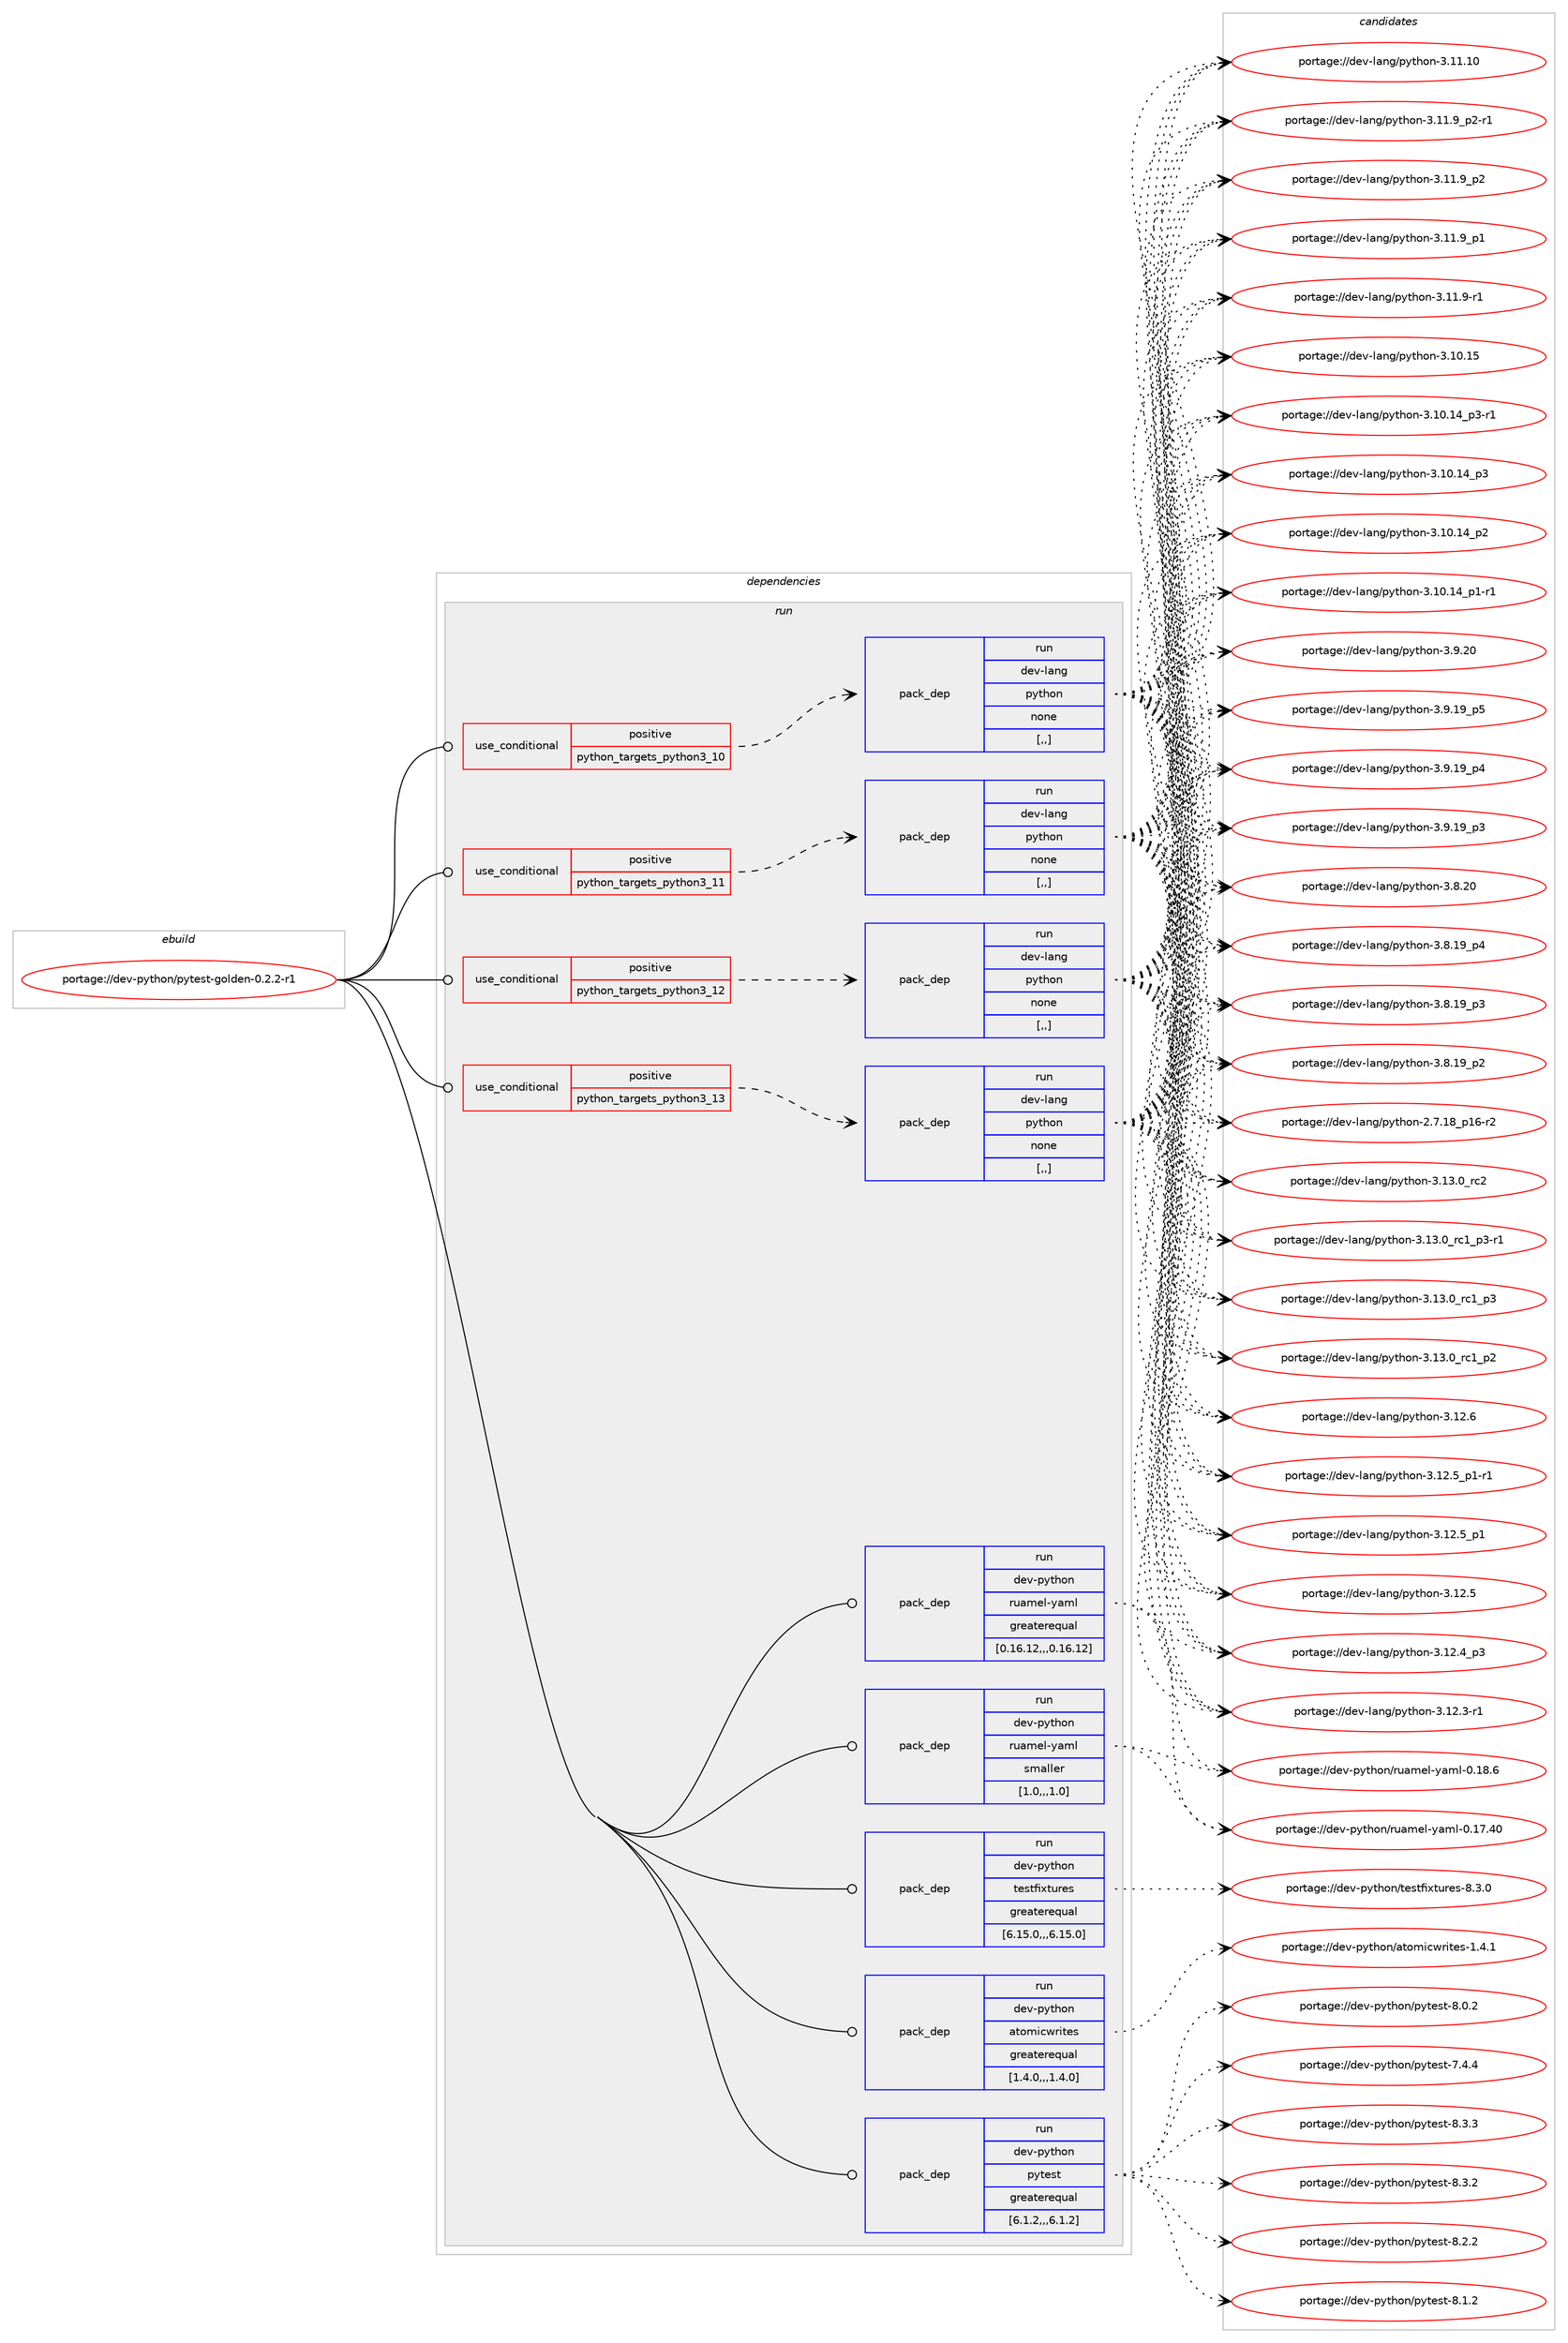 digraph prolog {

# *************
# Graph options
# *************

newrank=true;
concentrate=true;
compound=true;
graph [rankdir=LR,fontname=Helvetica,fontsize=10,ranksep=1.5];#, ranksep=2.5, nodesep=0.2];
edge  [arrowhead=vee];
node  [fontname=Helvetica,fontsize=10];

# **********
# The ebuild
# **********

subgraph cluster_leftcol {
color=gray;
label=<<i>ebuild</i>>;
id [label="portage://dev-python/pytest-golden-0.2.2-r1", color=red, width=4, href="../dev-python/pytest-golden-0.2.2-r1.svg"];
}

# ****************
# The dependencies
# ****************

subgraph cluster_midcol {
color=gray;
label=<<i>dependencies</i>>;
subgraph cluster_compile {
fillcolor="#eeeeee";
style=filled;
label=<<i>compile</i>>;
}
subgraph cluster_compileandrun {
fillcolor="#eeeeee";
style=filled;
label=<<i>compile and run</i>>;
}
subgraph cluster_run {
fillcolor="#eeeeee";
style=filled;
label=<<i>run</i>>;
subgraph cond168526 {
dependency654247 [label=<<TABLE BORDER="0" CELLBORDER="1" CELLSPACING="0" CELLPADDING="4"><TR><TD ROWSPAN="3" CELLPADDING="10">use_conditional</TD></TR><TR><TD>positive</TD></TR><TR><TD>python_targets_python3_10</TD></TR></TABLE>>, shape=none, color=red];
subgraph pack480864 {
dependency654248 [label=<<TABLE BORDER="0" CELLBORDER="1" CELLSPACING="0" CELLPADDING="4" WIDTH="220"><TR><TD ROWSPAN="6" CELLPADDING="30">pack_dep</TD></TR><TR><TD WIDTH="110">run</TD></TR><TR><TD>dev-lang</TD></TR><TR><TD>python</TD></TR><TR><TD>none</TD></TR><TR><TD>[,,]</TD></TR></TABLE>>, shape=none, color=blue];
}
dependency654247:e -> dependency654248:w [weight=20,style="dashed",arrowhead="vee"];
}
id:e -> dependency654247:w [weight=20,style="solid",arrowhead="odot"];
subgraph cond168527 {
dependency654249 [label=<<TABLE BORDER="0" CELLBORDER="1" CELLSPACING="0" CELLPADDING="4"><TR><TD ROWSPAN="3" CELLPADDING="10">use_conditional</TD></TR><TR><TD>positive</TD></TR><TR><TD>python_targets_python3_11</TD></TR></TABLE>>, shape=none, color=red];
subgraph pack480865 {
dependency654250 [label=<<TABLE BORDER="0" CELLBORDER="1" CELLSPACING="0" CELLPADDING="4" WIDTH="220"><TR><TD ROWSPAN="6" CELLPADDING="30">pack_dep</TD></TR><TR><TD WIDTH="110">run</TD></TR><TR><TD>dev-lang</TD></TR><TR><TD>python</TD></TR><TR><TD>none</TD></TR><TR><TD>[,,]</TD></TR></TABLE>>, shape=none, color=blue];
}
dependency654249:e -> dependency654250:w [weight=20,style="dashed",arrowhead="vee"];
}
id:e -> dependency654249:w [weight=20,style="solid",arrowhead="odot"];
subgraph cond168528 {
dependency654251 [label=<<TABLE BORDER="0" CELLBORDER="1" CELLSPACING="0" CELLPADDING="4"><TR><TD ROWSPAN="3" CELLPADDING="10">use_conditional</TD></TR><TR><TD>positive</TD></TR><TR><TD>python_targets_python3_12</TD></TR></TABLE>>, shape=none, color=red];
subgraph pack480866 {
dependency654252 [label=<<TABLE BORDER="0" CELLBORDER="1" CELLSPACING="0" CELLPADDING="4" WIDTH="220"><TR><TD ROWSPAN="6" CELLPADDING="30">pack_dep</TD></TR><TR><TD WIDTH="110">run</TD></TR><TR><TD>dev-lang</TD></TR><TR><TD>python</TD></TR><TR><TD>none</TD></TR><TR><TD>[,,]</TD></TR></TABLE>>, shape=none, color=blue];
}
dependency654251:e -> dependency654252:w [weight=20,style="dashed",arrowhead="vee"];
}
id:e -> dependency654251:w [weight=20,style="solid",arrowhead="odot"];
subgraph cond168529 {
dependency654253 [label=<<TABLE BORDER="0" CELLBORDER="1" CELLSPACING="0" CELLPADDING="4"><TR><TD ROWSPAN="3" CELLPADDING="10">use_conditional</TD></TR><TR><TD>positive</TD></TR><TR><TD>python_targets_python3_13</TD></TR></TABLE>>, shape=none, color=red];
subgraph pack480867 {
dependency654254 [label=<<TABLE BORDER="0" CELLBORDER="1" CELLSPACING="0" CELLPADDING="4" WIDTH="220"><TR><TD ROWSPAN="6" CELLPADDING="30">pack_dep</TD></TR><TR><TD WIDTH="110">run</TD></TR><TR><TD>dev-lang</TD></TR><TR><TD>python</TD></TR><TR><TD>none</TD></TR><TR><TD>[,,]</TD></TR></TABLE>>, shape=none, color=blue];
}
dependency654253:e -> dependency654254:w [weight=20,style="dashed",arrowhead="vee"];
}
id:e -> dependency654253:w [weight=20,style="solid",arrowhead="odot"];
subgraph pack480868 {
dependency654255 [label=<<TABLE BORDER="0" CELLBORDER="1" CELLSPACING="0" CELLPADDING="4" WIDTH="220"><TR><TD ROWSPAN="6" CELLPADDING="30">pack_dep</TD></TR><TR><TD WIDTH="110">run</TD></TR><TR><TD>dev-python</TD></TR><TR><TD>atomicwrites</TD></TR><TR><TD>greaterequal</TD></TR><TR><TD>[1.4.0,,,1.4.0]</TD></TR></TABLE>>, shape=none, color=blue];
}
id:e -> dependency654255:w [weight=20,style="solid",arrowhead="odot"];
subgraph pack480869 {
dependency654256 [label=<<TABLE BORDER="0" CELLBORDER="1" CELLSPACING="0" CELLPADDING="4" WIDTH="220"><TR><TD ROWSPAN="6" CELLPADDING="30">pack_dep</TD></TR><TR><TD WIDTH="110">run</TD></TR><TR><TD>dev-python</TD></TR><TR><TD>pytest</TD></TR><TR><TD>greaterequal</TD></TR><TR><TD>[6.1.2,,,6.1.2]</TD></TR></TABLE>>, shape=none, color=blue];
}
id:e -> dependency654256:w [weight=20,style="solid",arrowhead="odot"];
subgraph pack480870 {
dependency654257 [label=<<TABLE BORDER="0" CELLBORDER="1" CELLSPACING="0" CELLPADDING="4" WIDTH="220"><TR><TD ROWSPAN="6" CELLPADDING="30">pack_dep</TD></TR><TR><TD WIDTH="110">run</TD></TR><TR><TD>dev-python</TD></TR><TR><TD>ruamel-yaml</TD></TR><TR><TD>greaterequal</TD></TR><TR><TD>[0.16.12,,,0.16.12]</TD></TR></TABLE>>, shape=none, color=blue];
}
id:e -> dependency654257:w [weight=20,style="solid",arrowhead="odot"];
subgraph pack480871 {
dependency654258 [label=<<TABLE BORDER="0" CELLBORDER="1" CELLSPACING="0" CELLPADDING="4" WIDTH="220"><TR><TD ROWSPAN="6" CELLPADDING="30">pack_dep</TD></TR><TR><TD WIDTH="110">run</TD></TR><TR><TD>dev-python</TD></TR><TR><TD>ruamel-yaml</TD></TR><TR><TD>smaller</TD></TR><TR><TD>[1.0,,,1.0]</TD></TR></TABLE>>, shape=none, color=blue];
}
id:e -> dependency654258:w [weight=20,style="solid",arrowhead="odot"];
subgraph pack480872 {
dependency654259 [label=<<TABLE BORDER="0" CELLBORDER="1" CELLSPACING="0" CELLPADDING="4" WIDTH="220"><TR><TD ROWSPAN="6" CELLPADDING="30">pack_dep</TD></TR><TR><TD WIDTH="110">run</TD></TR><TR><TD>dev-python</TD></TR><TR><TD>testfixtures</TD></TR><TR><TD>greaterequal</TD></TR><TR><TD>[6.15.0,,,6.15.0]</TD></TR></TABLE>>, shape=none, color=blue];
}
id:e -> dependency654259:w [weight=20,style="solid",arrowhead="odot"];
}
}

# **************
# The candidates
# **************

subgraph cluster_choices {
rank=same;
color=gray;
label=<<i>candidates</i>>;

subgraph choice480864 {
color=black;
nodesep=1;
choice10010111845108971101034711212111610411111045514649514648951149950 [label="portage://dev-lang/python-3.13.0_rc2", color=red, width=4,href="../dev-lang/python-3.13.0_rc2.svg"];
choice1001011184510897110103471121211161041111104551464951464895114994995112514511449 [label="portage://dev-lang/python-3.13.0_rc1_p3-r1", color=red, width=4,href="../dev-lang/python-3.13.0_rc1_p3-r1.svg"];
choice100101118451089711010347112121116104111110455146495146489511499499511251 [label="portage://dev-lang/python-3.13.0_rc1_p3", color=red, width=4,href="../dev-lang/python-3.13.0_rc1_p3.svg"];
choice100101118451089711010347112121116104111110455146495146489511499499511250 [label="portage://dev-lang/python-3.13.0_rc1_p2", color=red, width=4,href="../dev-lang/python-3.13.0_rc1_p2.svg"];
choice10010111845108971101034711212111610411111045514649504654 [label="portage://dev-lang/python-3.12.6", color=red, width=4,href="../dev-lang/python-3.12.6.svg"];
choice1001011184510897110103471121211161041111104551464950465395112494511449 [label="portage://dev-lang/python-3.12.5_p1-r1", color=red, width=4,href="../dev-lang/python-3.12.5_p1-r1.svg"];
choice100101118451089711010347112121116104111110455146495046539511249 [label="portage://dev-lang/python-3.12.5_p1", color=red, width=4,href="../dev-lang/python-3.12.5_p1.svg"];
choice10010111845108971101034711212111610411111045514649504653 [label="portage://dev-lang/python-3.12.5", color=red, width=4,href="../dev-lang/python-3.12.5.svg"];
choice100101118451089711010347112121116104111110455146495046529511251 [label="portage://dev-lang/python-3.12.4_p3", color=red, width=4,href="../dev-lang/python-3.12.4_p3.svg"];
choice100101118451089711010347112121116104111110455146495046514511449 [label="portage://dev-lang/python-3.12.3-r1", color=red, width=4,href="../dev-lang/python-3.12.3-r1.svg"];
choice1001011184510897110103471121211161041111104551464949464948 [label="portage://dev-lang/python-3.11.10", color=red, width=4,href="../dev-lang/python-3.11.10.svg"];
choice1001011184510897110103471121211161041111104551464949465795112504511449 [label="portage://dev-lang/python-3.11.9_p2-r1", color=red, width=4,href="../dev-lang/python-3.11.9_p2-r1.svg"];
choice100101118451089711010347112121116104111110455146494946579511250 [label="portage://dev-lang/python-3.11.9_p2", color=red, width=4,href="../dev-lang/python-3.11.9_p2.svg"];
choice100101118451089711010347112121116104111110455146494946579511249 [label="portage://dev-lang/python-3.11.9_p1", color=red, width=4,href="../dev-lang/python-3.11.9_p1.svg"];
choice100101118451089711010347112121116104111110455146494946574511449 [label="portage://dev-lang/python-3.11.9-r1", color=red, width=4,href="../dev-lang/python-3.11.9-r1.svg"];
choice1001011184510897110103471121211161041111104551464948464953 [label="portage://dev-lang/python-3.10.15", color=red, width=4,href="../dev-lang/python-3.10.15.svg"];
choice100101118451089711010347112121116104111110455146494846495295112514511449 [label="portage://dev-lang/python-3.10.14_p3-r1", color=red, width=4,href="../dev-lang/python-3.10.14_p3-r1.svg"];
choice10010111845108971101034711212111610411111045514649484649529511251 [label="portage://dev-lang/python-3.10.14_p3", color=red, width=4,href="../dev-lang/python-3.10.14_p3.svg"];
choice10010111845108971101034711212111610411111045514649484649529511250 [label="portage://dev-lang/python-3.10.14_p2", color=red, width=4,href="../dev-lang/python-3.10.14_p2.svg"];
choice100101118451089711010347112121116104111110455146494846495295112494511449 [label="portage://dev-lang/python-3.10.14_p1-r1", color=red, width=4,href="../dev-lang/python-3.10.14_p1-r1.svg"];
choice10010111845108971101034711212111610411111045514657465048 [label="portage://dev-lang/python-3.9.20", color=red, width=4,href="../dev-lang/python-3.9.20.svg"];
choice100101118451089711010347112121116104111110455146574649579511253 [label="portage://dev-lang/python-3.9.19_p5", color=red, width=4,href="../dev-lang/python-3.9.19_p5.svg"];
choice100101118451089711010347112121116104111110455146574649579511252 [label="portage://dev-lang/python-3.9.19_p4", color=red, width=4,href="../dev-lang/python-3.9.19_p4.svg"];
choice100101118451089711010347112121116104111110455146574649579511251 [label="portage://dev-lang/python-3.9.19_p3", color=red, width=4,href="../dev-lang/python-3.9.19_p3.svg"];
choice10010111845108971101034711212111610411111045514656465048 [label="portage://dev-lang/python-3.8.20", color=red, width=4,href="../dev-lang/python-3.8.20.svg"];
choice100101118451089711010347112121116104111110455146564649579511252 [label="portage://dev-lang/python-3.8.19_p4", color=red, width=4,href="../dev-lang/python-3.8.19_p4.svg"];
choice100101118451089711010347112121116104111110455146564649579511251 [label="portage://dev-lang/python-3.8.19_p3", color=red, width=4,href="../dev-lang/python-3.8.19_p3.svg"];
choice100101118451089711010347112121116104111110455146564649579511250 [label="portage://dev-lang/python-3.8.19_p2", color=red, width=4,href="../dev-lang/python-3.8.19_p2.svg"];
choice100101118451089711010347112121116104111110455046554649569511249544511450 [label="portage://dev-lang/python-2.7.18_p16-r2", color=red, width=4,href="../dev-lang/python-2.7.18_p16-r2.svg"];
dependency654248:e -> choice10010111845108971101034711212111610411111045514649514648951149950:w [style=dotted,weight="100"];
dependency654248:e -> choice1001011184510897110103471121211161041111104551464951464895114994995112514511449:w [style=dotted,weight="100"];
dependency654248:e -> choice100101118451089711010347112121116104111110455146495146489511499499511251:w [style=dotted,weight="100"];
dependency654248:e -> choice100101118451089711010347112121116104111110455146495146489511499499511250:w [style=dotted,weight="100"];
dependency654248:e -> choice10010111845108971101034711212111610411111045514649504654:w [style=dotted,weight="100"];
dependency654248:e -> choice1001011184510897110103471121211161041111104551464950465395112494511449:w [style=dotted,weight="100"];
dependency654248:e -> choice100101118451089711010347112121116104111110455146495046539511249:w [style=dotted,weight="100"];
dependency654248:e -> choice10010111845108971101034711212111610411111045514649504653:w [style=dotted,weight="100"];
dependency654248:e -> choice100101118451089711010347112121116104111110455146495046529511251:w [style=dotted,weight="100"];
dependency654248:e -> choice100101118451089711010347112121116104111110455146495046514511449:w [style=dotted,weight="100"];
dependency654248:e -> choice1001011184510897110103471121211161041111104551464949464948:w [style=dotted,weight="100"];
dependency654248:e -> choice1001011184510897110103471121211161041111104551464949465795112504511449:w [style=dotted,weight="100"];
dependency654248:e -> choice100101118451089711010347112121116104111110455146494946579511250:w [style=dotted,weight="100"];
dependency654248:e -> choice100101118451089711010347112121116104111110455146494946579511249:w [style=dotted,weight="100"];
dependency654248:e -> choice100101118451089711010347112121116104111110455146494946574511449:w [style=dotted,weight="100"];
dependency654248:e -> choice1001011184510897110103471121211161041111104551464948464953:w [style=dotted,weight="100"];
dependency654248:e -> choice100101118451089711010347112121116104111110455146494846495295112514511449:w [style=dotted,weight="100"];
dependency654248:e -> choice10010111845108971101034711212111610411111045514649484649529511251:w [style=dotted,weight="100"];
dependency654248:e -> choice10010111845108971101034711212111610411111045514649484649529511250:w [style=dotted,weight="100"];
dependency654248:e -> choice100101118451089711010347112121116104111110455146494846495295112494511449:w [style=dotted,weight="100"];
dependency654248:e -> choice10010111845108971101034711212111610411111045514657465048:w [style=dotted,weight="100"];
dependency654248:e -> choice100101118451089711010347112121116104111110455146574649579511253:w [style=dotted,weight="100"];
dependency654248:e -> choice100101118451089711010347112121116104111110455146574649579511252:w [style=dotted,weight="100"];
dependency654248:e -> choice100101118451089711010347112121116104111110455146574649579511251:w [style=dotted,weight="100"];
dependency654248:e -> choice10010111845108971101034711212111610411111045514656465048:w [style=dotted,weight="100"];
dependency654248:e -> choice100101118451089711010347112121116104111110455146564649579511252:w [style=dotted,weight="100"];
dependency654248:e -> choice100101118451089711010347112121116104111110455146564649579511251:w [style=dotted,weight="100"];
dependency654248:e -> choice100101118451089711010347112121116104111110455146564649579511250:w [style=dotted,weight="100"];
dependency654248:e -> choice100101118451089711010347112121116104111110455046554649569511249544511450:w [style=dotted,weight="100"];
}
subgraph choice480865 {
color=black;
nodesep=1;
choice10010111845108971101034711212111610411111045514649514648951149950 [label="portage://dev-lang/python-3.13.0_rc2", color=red, width=4,href="../dev-lang/python-3.13.0_rc2.svg"];
choice1001011184510897110103471121211161041111104551464951464895114994995112514511449 [label="portage://dev-lang/python-3.13.0_rc1_p3-r1", color=red, width=4,href="../dev-lang/python-3.13.0_rc1_p3-r1.svg"];
choice100101118451089711010347112121116104111110455146495146489511499499511251 [label="portage://dev-lang/python-3.13.0_rc1_p3", color=red, width=4,href="../dev-lang/python-3.13.0_rc1_p3.svg"];
choice100101118451089711010347112121116104111110455146495146489511499499511250 [label="portage://dev-lang/python-3.13.0_rc1_p2", color=red, width=4,href="../dev-lang/python-3.13.0_rc1_p2.svg"];
choice10010111845108971101034711212111610411111045514649504654 [label="portage://dev-lang/python-3.12.6", color=red, width=4,href="../dev-lang/python-3.12.6.svg"];
choice1001011184510897110103471121211161041111104551464950465395112494511449 [label="portage://dev-lang/python-3.12.5_p1-r1", color=red, width=4,href="../dev-lang/python-3.12.5_p1-r1.svg"];
choice100101118451089711010347112121116104111110455146495046539511249 [label="portage://dev-lang/python-3.12.5_p1", color=red, width=4,href="../dev-lang/python-3.12.5_p1.svg"];
choice10010111845108971101034711212111610411111045514649504653 [label="portage://dev-lang/python-3.12.5", color=red, width=4,href="../dev-lang/python-3.12.5.svg"];
choice100101118451089711010347112121116104111110455146495046529511251 [label="portage://dev-lang/python-3.12.4_p3", color=red, width=4,href="../dev-lang/python-3.12.4_p3.svg"];
choice100101118451089711010347112121116104111110455146495046514511449 [label="portage://dev-lang/python-3.12.3-r1", color=red, width=4,href="../dev-lang/python-3.12.3-r1.svg"];
choice1001011184510897110103471121211161041111104551464949464948 [label="portage://dev-lang/python-3.11.10", color=red, width=4,href="../dev-lang/python-3.11.10.svg"];
choice1001011184510897110103471121211161041111104551464949465795112504511449 [label="portage://dev-lang/python-3.11.9_p2-r1", color=red, width=4,href="../dev-lang/python-3.11.9_p2-r1.svg"];
choice100101118451089711010347112121116104111110455146494946579511250 [label="portage://dev-lang/python-3.11.9_p2", color=red, width=4,href="../dev-lang/python-3.11.9_p2.svg"];
choice100101118451089711010347112121116104111110455146494946579511249 [label="portage://dev-lang/python-3.11.9_p1", color=red, width=4,href="../dev-lang/python-3.11.9_p1.svg"];
choice100101118451089711010347112121116104111110455146494946574511449 [label="portage://dev-lang/python-3.11.9-r1", color=red, width=4,href="../dev-lang/python-3.11.9-r1.svg"];
choice1001011184510897110103471121211161041111104551464948464953 [label="portage://dev-lang/python-3.10.15", color=red, width=4,href="../dev-lang/python-3.10.15.svg"];
choice100101118451089711010347112121116104111110455146494846495295112514511449 [label="portage://dev-lang/python-3.10.14_p3-r1", color=red, width=4,href="../dev-lang/python-3.10.14_p3-r1.svg"];
choice10010111845108971101034711212111610411111045514649484649529511251 [label="portage://dev-lang/python-3.10.14_p3", color=red, width=4,href="../dev-lang/python-3.10.14_p3.svg"];
choice10010111845108971101034711212111610411111045514649484649529511250 [label="portage://dev-lang/python-3.10.14_p2", color=red, width=4,href="../dev-lang/python-3.10.14_p2.svg"];
choice100101118451089711010347112121116104111110455146494846495295112494511449 [label="portage://dev-lang/python-3.10.14_p1-r1", color=red, width=4,href="../dev-lang/python-3.10.14_p1-r1.svg"];
choice10010111845108971101034711212111610411111045514657465048 [label="portage://dev-lang/python-3.9.20", color=red, width=4,href="../dev-lang/python-3.9.20.svg"];
choice100101118451089711010347112121116104111110455146574649579511253 [label="portage://dev-lang/python-3.9.19_p5", color=red, width=4,href="../dev-lang/python-3.9.19_p5.svg"];
choice100101118451089711010347112121116104111110455146574649579511252 [label="portage://dev-lang/python-3.9.19_p4", color=red, width=4,href="../dev-lang/python-3.9.19_p4.svg"];
choice100101118451089711010347112121116104111110455146574649579511251 [label="portage://dev-lang/python-3.9.19_p3", color=red, width=4,href="../dev-lang/python-3.9.19_p3.svg"];
choice10010111845108971101034711212111610411111045514656465048 [label="portage://dev-lang/python-3.8.20", color=red, width=4,href="../dev-lang/python-3.8.20.svg"];
choice100101118451089711010347112121116104111110455146564649579511252 [label="portage://dev-lang/python-3.8.19_p4", color=red, width=4,href="../dev-lang/python-3.8.19_p4.svg"];
choice100101118451089711010347112121116104111110455146564649579511251 [label="portage://dev-lang/python-3.8.19_p3", color=red, width=4,href="../dev-lang/python-3.8.19_p3.svg"];
choice100101118451089711010347112121116104111110455146564649579511250 [label="portage://dev-lang/python-3.8.19_p2", color=red, width=4,href="../dev-lang/python-3.8.19_p2.svg"];
choice100101118451089711010347112121116104111110455046554649569511249544511450 [label="portage://dev-lang/python-2.7.18_p16-r2", color=red, width=4,href="../dev-lang/python-2.7.18_p16-r2.svg"];
dependency654250:e -> choice10010111845108971101034711212111610411111045514649514648951149950:w [style=dotted,weight="100"];
dependency654250:e -> choice1001011184510897110103471121211161041111104551464951464895114994995112514511449:w [style=dotted,weight="100"];
dependency654250:e -> choice100101118451089711010347112121116104111110455146495146489511499499511251:w [style=dotted,weight="100"];
dependency654250:e -> choice100101118451089711010347112121116104111110455146495146489511499499511250:w [style=dotted,weight="100"];
dependency654250:e -> choice10010111845108971101034711212111610411111045514649504654:w [style=dotted,weight="100"];
dependency654250:e -> choice1001011184510897110103471121211161041111104551464950465395112494511449:w [style=dotted,weight="100"];
dependency654250:e -> choice100101118451089711010347112121116104111110455146495046539511249:w [style=dotted,weight="100"];
dependency654250:e -> choice10010111845108971101034711212111610411111045514649504653:w [style=dotted,weight="100"];
dependency654250:e -> choice100101118451089711010347112121116104111110455146495046529511251:w [style=dotted,weight="100"];
dependency654250:e -> choice100101118451089711010347112121116104111110455146495046514511449:w [style=dotted,weight="100"];
dependency654250:e -> choice1001011184510897110103471121211161041111104551464949464948:w [style=dotted,weight="100"];
dependency654250:e -> choice1001011184510897110103471121211161041111104551464949465795112504511449:w [style=dotted,weight="100"];
dependency654250:e -> choice100101118451089711010347112121116104111110455146494946579511250:w [style=dotted,weight="100"];
dependency654250:e -> choice100101118451089711010347112121116104111110455146494946579511249:w [style=dotted,weight="100"];
dependency654250:e -> choice100101118451089711010347112121116104111110455146494946574511449:w [style=dotted,weight="100"];
dependency654250:e -> choice1001011184510897110103471121211161041111104551464948464953:w [style=dotted,weight="100"];
dependency654250:e -> choice100101118451089711010347112121116104111110455146494846495295112514511449:w [style=dotted,weight="100"];
dependency654250:e -> choice10010111845108971101034711212111610411111045514649484649529511251:w [style=dotted,weight="100"];
dependency654250:e -> choice10010111845108971101034711212111610411111045514649484649529511250:w [style=dotted,weight="100"];
dependency654250:e -> choice100101118451089711010347112121116104111110455146494846495295112494511449:w [style=dotted,weight="100"];
dependency654250:e -> choice10010111845108971101034711212111610411111045514657465048:w [style=dotted,weight="100"];
dependency654250:e -> choice100101118451089711010347112121116104111110455146574649579511253:w [style=dotted,weight="100"];
dependency654250:e -> choice100101118451089711010347112121116104111110455146574649579511252:w [style=dotted,weight="100"];
dependency654250:e -> choice100101118451089711010347112121116104111110455146574649579511251:w [style=dotted,weight="100"];
dependency654250:e -> choice10010111845108971101034711212111610411111045514656465048:w [style=dotted,weight="100"];
dependency654250:e -> choice100101118451089711010347112121116104111110455146564649579511252:w [style=dotted,weight="100"];
dependency654250:e -> choice100101118451089711010347112121116104111110455146564649579511251:w [style=dotted,weight="100"];
dependency654250:e -> choice100101118451089711010347112121116104111110455146564649579511250:w [style=dotted,weight="100"];
dependency654250:e -> choice100101118451089711010347112121116104111110455046554649569511249544511450:w [style=dotted,weight="100"];
}
subgraph choice480866 {
color=black;
nodesep=1;
choice10010111845108971101034711212111610411111045514649514648951149950 [label="portage://dev-lang/python-3.13.0_rc2", color=red, width=4,href="../dev-lang/python-3.13.0_rc2.svg"];
choice1001011184510897110103471121211161041111104551464951464895114994995112514511449 [label="portage://dev-lang/python-3.13.0_rc1_p3-r1", color=red, width=4,href="../dev-lang/python-3.13.0_rc1_p3-r1.svg"];
choice100101118451089711010347112121116104111110455146495146489511499499511251 [label="portage://dev-lang/python-3.13.0_rc1_p3", color=red, width=4,href="../dev-lang/python-3.13.0_rc1_p3.svg"];
choice100101118451089711010347112121116104111110455146495146489511499499511250 [label="portage://dev-lang/python-3.13.0_rc1_p2", color=red, width=4,href="../dev-lang/python-3.13.0_rc1_p2.svg"];
choice10010111845108971101034711212111610411111045514649504654 [label="portage://dev-lang/python-3.12.6", color=red, width=4,href="../dev-lang/python-3.12.6.svg"];
choice1001011184510897110103471121211161041111104551464950465395112494511449 [label="portage://dev-lang/python-3.12.5_p1-r1", color=red, width=4,href="../dev-lang/python-3.12.5_p1-r1.svg"];
choice100101118451089711010347112121116104111110455146495046539511249 [label="portage://dev-lang/python-3.12.5_p1", color=red, width=4,href="../dev-lang/python-3.12.5_p1.svg"];
choice10010111845108971101034711212111610411111045514649504653 [label="portage://dev-lang/python-3.12.5", color=red, width=4,href="../dev-lang/python-3.12.5.svg"];
choice100101118451089711010347112121116104111110455146495046529511251 [label="portage://dev-lang/python-3.12.4_p3", color=red, width=4,href="../dev-lang/python-3.12.4_p3.svg"];
choice100101118451089711010347112121116104111110455146495046514511449 [label="portage://dev-lang/python-3.12.3-r1", color=red, width=4,href="../dev-lang/python-3.12.3-r1.svg"];
choice1001011184510897110103471121211161041111104551464949464948 [label="portage://dev-lang/python-3.11.10", color=red, width=4,href="../dev-lang/python-3.11.10.svg"];
choice1001011184510897110103471121211161041111104551464949465795112504511449 [label="portage://dev-lang/python-3.11.9_p2-r1", color=red, width=4,href="../dev-lang/python-3.11.9_p2-r1.svg"];
choice100101118451089711010347112121116104111110455146494946579511250 [label="portage://dev-lang/python-3.11.9_p2", color=red, width=4,href="../dev-lang/python-3.11.9_p2.svg"];
choice100101118451089711010347112121116104111110455146494946579511249 [label="portage://dev-lang/python-3.11.9_p1", color=red, width=4,href="../dev-lang/python-3.11.9_p1.svg"];
choice100101118451089711010347112121116104111110455146494946574511449 [label="portage://dev-lang/python-3.11.9-r1", color=red, width=4,href="../dev-lang/python-3.11.9-r1.svg"];
choice1001011184510897110103471121211161041111104551464948464953 [label="portage://dev-lang/python-3.10.15", color=red, width=4,href="../dev-lang/python-3.10.15.svg"];
choice100101118451089711010347112121116104111110455146494846495295112514511449 [label="portage://dev-lang/python-3.10.14_p3-r1", color=red, width=4,href="../dev-lang/python-3.10.14_p3-r1.svg"];
choice10010111845108971101034711212111610411111045514649484649529511251 [label="portage://dev-lang/python-3.10.14_p3", color=red, width=4,href="../dev-lang/python-3.10.14_p3.svg"];
choice10010111845108971101034711212111610411111045514649484649529511250 [label="portage://dev-lang/python-3.10.14_p2", color=red, width=4,href="../dev-lang/python-3.10.14_p2.svg"];
choice100101118451089711010347112121116104111110455146494846495295112494511449 [label="portage://dev-lang/python-3.10.14_p1-r1", color=red, width=4,href="../dev-lang/python-3.10.14_p1-r1.svg"];
choice10010111845108971101034711212111610411111045514657465048 [label="portage://dev-lang/python-3.9.20", color=red, width=4,href="../dev-lang/python-3.9.20.svg"];
choice100101118451089711010347112121116104111110455146574649579511253 [label="portage://dev-lang/python-3.9.19_p5", color=red, width=4,href="../dev-lang/python-3.9.19_p5.svg"];
choice100101118451089711010347112121116104111110455146574649579511252 [label="portage://dev-lang/python-3.9.19_p4", color=red, width=4,href="../dev-lang/python-3.9.19_p4.svg"];
choice100101118451089711010347112121116104111110455146574649579511251 [label="portage://dev-lang/python-3.9.19_p3", color=red, width=4,href="../dev-lang/python-3.9.19_p3.svg"];
choice10010111845108971101034711212111610411111045514656465048 [label="portage://dev-lang/python-3.8.20", color=red, width=4,href="../dev-lang/python-3.8.20.svg"];
choice100101118451089711010347112121116104111110455146564649579511252 [label="portage://dev-lang/python-3.8.19_p4", color=red, width=4,href="../dev-lang/python-3.8.19_p4.svg"];
choice100101118451089711010347112121116104111110455146564649579511251 [label="portage://dev-lang/python-3.8.19_p3", color=red, width=4,href="../dev-lang/python-3.8.19_p3.svg"];
choice100101118451089711010347112121116104111110455146564649579511250 [label="portage://dev-lang/python-3.8.19_p2", color=red, width=4,href="../dev-lang/python-3.8.19_p2.svg"];
choice100101118451089711010347112121116104111110455046554649569511249544511450 [label="portage://dev-lang/python-2.7.18_p16-r2", color=red, width=4,href="../dev-lang/python-2.7.18_p16-r2.svg"];
dependency654252:e -> choice10010111845108971101034711212111610411111045514649514648951149950:w [style=dotted,weight="100"];
dependency654252:e -> choice1001011184510897110103471121211161041111104551464951464895114994995112514511449:w [style=dotted,weight="100"];
dependency654252:e -> choice100101118451089711010347112121116104111110455146495146489511499499511251:w [style=dotted,weight="100"];
dependency654252:e -> choice100101118451089711010347112121116104111110455146495146489511499499511250:w [style=dotted,weight="100"];
dependency654252:e -> choice10010111845108971101034711212111610411111045514649504654:w [style=dotted,weight="100"];
dependency654252:e -> choice1001011184510897110103471121211161041111104551464950465395112494511449:w [style=dotted,weight="100"];
dependency654252:e -> choice100101118451089711010347112121116104111110455146495046539511249:w [style=dotted,weight="100"];
dependency654252:e -> choice10010111845108971101034711212111610411111045514649504653:w [style=dotted,weight="100"];
dependency654252:e -> choice100101118451089711010347112121116104111110455146495046529511251:w [style=dotted,weight="100"];
dependency654252:e -> choice100101118451089711010347112121116104111110455146495046514511449:w [style=dotted,weight="100"];
dependency654252:e -> choice1001011184510897110103471121211161041111104551464949464948:w [style=dotted,weight="100"];
dependency654252:e -> choice1001011184510897110103471121211161041111104551464949465795112504511449:w [style=dotted,weight="100"];
dependency654252:e -> choice100101118451089711010347112121116104111110455146494946579511250:w [style=dotted,weight="100"];
dependency654252:e -> choice100101118451089711010347112121116104111110455146494946579511249:w [style=dotted,weight="100"];
dependency654252:e -> choice100101118451089711010347112121116104111110455146494946574511449:w [style=dotted,weight="100"];
dependency654252:e -> choice1001011184510897110103471121211161041111104551464948464953:w [style=dotted,weight="100"];
dependency654252:e -> choice100101118451089711010347112121116104111110455146494846495295112514511449:w [style=dotted,weight="100"];
dependency654252:e -> choice10010111845108971101034711212111610411111045514649484649529511251:w [style=dotted,weight="100"];
dependency654252:e -> choice10010111845108971101034711212111610411111045514649484649529511250:w [style=dotted,weight="100"];
dependency654252:e -> choice100101118451089711010347112121116104111110455146494846495295112494511449:w [style=dotted,weight="100"];
dependency654252:e -> choice10010111845108971101034711212111610411111045514657465048:w [style=dotted,weight="100"];
dependency654252:e -> choice100101118451089711010347112121116104111110455146574649579511253:w [style=dotted,weight="100"];
dependency654252:e -> choice100101118451089711010347112121116104111110455146574649579511252:w [style=dotted,weight="100"];
dependency654252:e -> choice100101118451089711010347112121116104111110455146574649579511251:w [style=dotted,weight="100"];
dependency654252:e -> choice10010111845108971101034711212111610411111045514656465048:w [style=dotted,weight="100"];
dependency654252:e -> choice100101118451089711010347112121116104111110455146564649579511252:w [style=dotted,weight="100"];
dependency654252:e -> choice100101118451089711010347112121116104111110455146564649579511251:w [style=dotted,weight="100"];
dependency654252:e -> choice100101118451089711010347112121116104111110455146564649579511250:w [style=dotted,weight="100"];
dependency654252:e -> choice100101118451089711010347112121116104111110455046554649569511249544511450:w [style=dotted,weight="100"];
}
subgraph choice480867 {
color=black;
nodesep=1;
choice10010111845108971101034711212111610411111045514649514648951149950 [label="portage://dev-lang/python-3.13.0_rc2", color=red, width=4,href="../dev-lang/python-3.13.0_rc2.svg"];
choice1001011184510897110103471121211161041111104551464951464895114994995112514511449 [label="portage://dev-lang/python-3.13.0_rc1_p3-r1", color=red, width=4,href="../dev-lang/python-3.13.0_rc1_p3-r1.svg"];
choice100101118451089711010347112121116104111110455146495146489511499499511251 [label="portage://dev-lang/python-3.13.0_rc1_p3", color=red, width=4,href="../dev-lang/python-3.13.0_rc1_p3.svg"];
choice100101118451089711010347112121116104111110455146495146489511499499511250 [label="portage://dev-lang/python-3.13.0_rc1_p2", color=red, width=4,href="../dev-lang/python-3.13.0_rc1_p2.svg"];
choice10010111845108971101034711212111610411111045514649504654 [label="portage://dev-lang/python-3.12.6", color=red, width=4,href="../dev-lang/python-3.12.6.svg"];
choice1001011184510897110103471121211161041111104551464950465395112494511449 [label="portage://dev-lang/python-3.12.5_p1-r1", color=red, width=4,href="../dev-lang/python-3.12.5_p1-r1.svg"];
choice100101118451089711010347112121116104111110455146495046539511249 [label="portage://dev-lang/python-3.12.5_p1", color=red, width=4,href="../dev-lang/python-3.12.5_p1.svg"];
choice10010111845108971101034711212111610411111045514649504653 [label="portage://dev-lang/python-3.12.5", color=red, width=4,href="../dev-lang/python-3.12.5.svg"];
choice100101118451089711010347112121116104111110455146495046529511251 [label="portage://dev-lang/python-3.12.4_p3", color=red, width=4,href="../dev-lang/python-3.12.4_p3.svg"];
choice100101118451089711010347112121116104111110455146495046514511449 [label="portage://dev-lang/python-3.12.3-r1", color=red, width=4,href="../dev-lang/python-3.12.3-r1.svg"];
choice1001011184510897110103471121211161041111104551464949464948 [label="portage://dev-lang/python-3.11.10", color=red, width=4,href="../dev-lang/python-3.11.10.svg"];
choice1001011184510897110103471121211161041111104551464949465795112504511449 [label="portage://dev-lang/python-3.11.9_p2-r1", color=red, width=4,href="../dev-lang/python-3.11.9_p2-r1.svg"];
choice100101118451089711010347112121116104111110455146494946579511250 [label="portage://dev-lang/python-3.11.9_p2", color=red, width=4,href="../dev-lang/python-3.11.9_p2.svg"];
choice100101118451089711010347112121116104111110455146494946579511249 [label="portage://dev-lang/python-3.11.9_p1", color=red, width=4,href="../dev-lang/python-3.11.9_p1.svg"];
choice100101118451089711010347112121116104111110455146494946574511449 [label="portage://dev-lang/python-3.11.9-r1", color=red, width=4,href="../dev-lang/python-3.11.9-r1.svg"];
choice1001011184510897110103471121211161041111104551464948464953 [label="portage://dev-lang/python-3.10.15", color=red, width=4,href="../dev-lang/python-3.10.15.svg"];
choice100101118451089711010347112121116104111110455146494846495295112514511449 [label="portage://dev-lang/python-3.10.14_p3-r1", color=red, width=4,href="../dev-lang/python-3.10.14_p3-r1.svg"];
choice10010111845108971101034711212111610411111045514649484649529511251 [label="portage://dev-lang/python-3.10.14_p3", color=red, width=4,href="../dev-lang/python-3.10.14_p3.svg"];
choice10010111845108971101034711212111610411111045514649484649529511250 [label="portage://dev-lang/python-3.10.14_p2", color=red, width=4,href="../dev-lang/python-3.10.14_p2.svg"];
choice100101118451089711010347112121116104111110455146494846495295112494511449 [label="portage://dev-lang/python-3.10.14_p1-r1", color=red, width=4,href="../dev-lang/python-3.10.14_p1-r1.svg"];
choice10010111845108971101034711212111610411111045514657465048 [label="portage://dev-lang/python-3.9.20", color=red, width=4,href="../dev-lang/python-3.9.20.svg"];
choice100101118451089711010347112121116104111110455146574649579511253 [label="portage://dev-lang/python-3.9.19_p5", color=red, width=4,href="../dev-lang/python-3.9.19_p5.svg"];
choice100101118451089711010347112121116104111110455146574649579511252 [label="portage://dev-lang/python-3.9.19_p4", color=red, width=4,href="../dev-lang/python-3.9.19_p4.svg"];
choice100101118451089711010347112121116104111110455146574649579511251 [label="portage://dev-lang/python-3.9.19_p3", color=red, width=4,href="../dev-lang/python-3.9.19_p3.svg"];
choice10010111845108971101034711212111610411111045514656465048 [label="portage://dev-lang/python-3.8.20", color=red, width=4,href="../dev-lang/python-3.8.20.svg"];
choice100101118451089711010347112121116104111110455146564649579511252 [label="portage://dev-lang/python-3.8.19_p4", color=red, width=4,href="../dev-lang/python-3.8.19_p4.svg"];
choice100101118451089711010347112121116104111110455146564649579511251 [label="portage://dev-lang/python-3.8.19_p3", color=red, width=4,href="../dev-lang/python-3.8.19_p3.svg"];
choice100101118451089711010347112121116104111110455146564649579511250 [label="portage://dev-lang/python-3.8.19_p2", color=red, width=4,href="../dev-lang/python-3.8.19_p2.svg"];
choice100101118451089711010347112121116104111110455046554649569511249544511450 [label="portage://dev-lang/python-2.7.18_p16-r2", color=red, width=4,href="../dev-lang/python-2.7.18_p16-r2.svg"];
dependency654254:e -> choice10010111845108971101034711212111610411111045514649514648951149950:w [style=dotted,weight="100"];
dependency654254:e -> choice1001011184510897110103471121211161041111104551464951464895114994995112514511449:w [style=dotted,weight="100"];
dependency654254:e -> choice100101118451089711010347112121116104111110455146495146489511499499511251:w [style=dotted,weight="100"];
dependency654254:e -> choice100101118451089711010347112121116104111110455146495146489511499499511250:w [style=dotted,weight="100"];
dependency654254:e -> choice10010111845108971101034711212111610411111045514649504654:w [style=dotted,weight="100"];
dependency654254:e -> choice1001011184510897110103471121211161041111104551464950465395112494511449:w [style=dotted,weight="100"];
dependency654254:e -> choice100101118451089711010347112121116104111110455146495046539511249:w [style=dotted,weight="100"];
dependency654254:e -> choice10010111845108971101034711212111610411111045514649504653:w [style=dotted,weight="100"];
dependency654254:e -> choice100101118451089711010347112121116104111110455146495046529511251:w [style=dotted,weight="100"];
dependency654254:e -> choice100101118451089711010347112121116104111110455146495046514511449:w [style=dotted,weight="100"];
dependency654254:e -> choice1001011184510897110103471121211161041111104551464949464948:w [style=dotted,weight="100"];
dependency654254:e -> choice1001011184510897110103471121211161041111104551464949465795112504511449:w [style=dotted,weight="100"];
dependency654254:e -> choice100101118451089711010347112121116104111110455146494946579511250:w [style=dotted,weight="100"];
dependency654254:e -> choice100101118451089711010347112121116104111110455146494946579511249:w [style=dotted,weight="100"];
dependency654254:e -> choice100101118451089711010347112121116104111110455146494946574511449:w [style=dotted,weight="100"];
dependency654254:e -> choice1001011184510897110103471121211161041111104551464948464953:w [style=dotted,weight="100"];
dependency654254:e -> choice100101118451089711010347112121116104111110455146494846495295112514511449:w [style=dotted,weight="100"];
dependency654254:e -> choice10010111845108971101034711212111610411111045514649484649529511251:w [style=dotted,weight="100"];
dependency654254:e -> choice10010111845108971101034711212111610411111045514649484649529511250:w [style=dotted,weight="100"];
dependency654254:e -> choice100101118451089711010347112121116104111110455146494846495295112494511449:w [style=dotted,weight="100"];
dependency654254:e -> choice10010111845108971101034711212111610411111045514657465048:w [style=dotted,weight="100"];
dependency654254:e -> choice100101118451089711010347112121116104111110455146574649579511253:w [style=dotted,weight="100"];
dependency654254:e -> choice100101118451089711010347112121116104111110455146574649579511252:w [style=dotted,weight="100"];
dependency654254:e -> choice100101118451089711010347112121116104111110455146574649579511251:w [style=dotted,weight="100"];
dependency654254:e -> choice10010111845108971101034711212111610411111045514656465048:w [style=dotted,weight="100"];
dependency654254:e -> choice100101118451089711010347112121116104111110455146564649579511252:w [style=dotted,weight="100"];
dependency654254:e -> choice100101118451089711010347112121116104111110455146564649579511251:w [style=dotted,weight="100"];
dependency654254:e -> choice100101118451089711010347112121116104111110455146564649579511250:w [style=dotted,weight="100"];
dependency654254:e -> choice100101118451089711010347112121116104111110455046554649569511249544511450:w [style=dotted,weight="100"];
}
subgraph choice480868 {
color=black;
nodesep=1;
choice10010111845112121116104111110479711611110910599119114105116101115454946524649 [label="portage://dev-python/atomicwrites-1.4.1", color=red, width=4,href="../dev-python/atomicwrites-1.4.1.svg"];
dependency654255:e -> choice10010111845112121116104111110479711611110910599119114105116101115454946524649:w [style=dotted,weight="100"];
}
subgraph choice480869 {
color=black;
nodesep=1;
choice1001011184511212111610411111047112121116101115116455646514651 [label="portage://dev-python/pytest-8.3.3", color=red, width=4,href="../dev-python/pytest-8.3.3.svg"];
choice1001011184511212111610411111047112121116101115116455646514650 [label="portage://dev-python/pytest-8.3.2", color=red, width=4,href="../dev-python/pytest-8.3.2.svg"];
choice1001011184511212111610411111047112121116101115116455646504650 [label="portage://dev-python/pytest-8.2.2", color=red, width=4,href="../dev-python/pytest-8.2.2.svg"];
choice1001011184511212111610411111047112121116101115116455646494650 [label="portage://dev-python/pytest-8.1.2", color=red, width=4,href="../dev-python/pytest-8.1.2.svg"];
choice1001011184511212111610411111047112121116101115116455646484650 [label="portage://dev-python/pytest-8.0.2", color=red, width=4,href="../dev-python/pytest-8.0.2.svg"];
choice1001011184511212111610411111047112121116101115116455546524652 [label="portage://dev-python/pytest-7.4.4", color=red, width=4,href="../dev-python/pytest-7.4.4.svg"];
dependency654256:e -> choice1001011184511212111610411111047112121116101115116455646514651:w [style=dotted,weight="100"];
dependency654256:e -> choice1001011184511212111610411111047112121116101115116455646514650:w [style=dotted,weight="100"];
dependency654256:e -> choice1001011184511212111610411111047112121116101115116455646504650:w [style=dotted,weight="100"];
dependency654256:e -> choice1001011184511212111610411111047112121116101115116455646494650:w [style=dotted,weight="100"];
dependency654256:e -> choice1001011184511212111610411111047112121116101115116455646484650:w [style=dotted,weight="100"];
dependency654256:e -> choice1001011184511212111610411111047112121116101115116455546524652:w [style=dotted,weight="100"];
}
subgraph choice480870 {
color=black;
nodesep=1;
choice100101118451121211161041111104711411797109101108451219710910845484649564654 [label="portage://dev-python/ruamel-yaml-0.18.6", color=red, width=4,href="../dev-python/ruamel-yaml-0.18.6.svg"];
choice10010111845112121116104111110471141179710910110845121971091084548464955465248 [label="portage://dev-python/ruamel-yaml-0.17.40", color=red, width=4,href="../dev-python/ruamel-yaml-0.17.40.svg"];
dependency654257:e -> choice100101118451121211161041111104711411797109101108451219710910845484649564654:w [style=dotted,weight="100"];
dependency654257:e -> choice10010111845112121116104111110471141179710910110845121971091084548464955465248:w [style=dotted,weight="100"];
}
subgraph choice480871 {
color=black;
nodesep=1;
choice100101118451121211161041111104711411797109101108451219710910845484649564654 [label="portage://dev-python/ruamel-yaml-0.18.6", color=red, width=4,href="../dev-python/ruamel-yaml-0.18.6.svg"];
choice10010111845112121116104111110471141179710910110845121971091084548464955465248 [label="portage://dev-python/ruamel-yaml-0.17.40", color=red, width=4,href="../dev-python/ruamel-yaml-0.17.40.svg"];
dependency654258:e -> choice100101118451121211161041111104711411797109101108451219710910845484649564654:w [style=dotted,weight="100"];
dependency654258:e -> choice10010111845112121116104111110471141179710910110845121971091084548464955465248:w [style=dotted,weight="100"];
}
subgraph choice480872 {
color=black;
nodesep=1;
choice1001011184511212111610411111047116101115116102105120116117114101115455646514648 [label="portage://dev-python/testfixtures-8.3.0", color=red, width=4,href="../dev-python/testfixtures-8.3.0.svg"];
dependency654259:e -> choice1001011184511212111610411111047116101115116102105120116117114101115455646514648:w [style=dotted,weight="100"];
}
}

}
